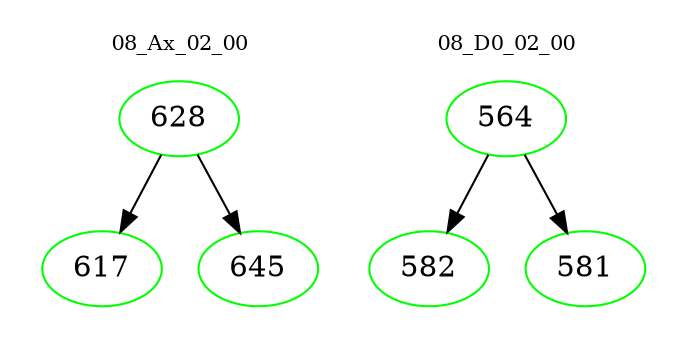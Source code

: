 digraph{
subgraph cluster_0 {
color = white
label = "08_Ax_02_00";
fontsize=10;
T0_628 [label="628", color="green"]
T0_628 -> T0_617 [color="black"]
T0_617 [label="617", color="green"]
T0_628 -> T0_645 [color="black"]
T0_645 [label="645", color="green"]
}
subgraph cluster_1 {
color = white
label = "08_D0_02_00";
fontsize=10;
T1_564 [label="564", color="green"]
T1_564 -> T1_582 [color="black"]
T1_582 [label="582", color="green"]
T1_564 -> T1_581 [color="black"]
T1_581 [label="581", color="green"]
}
}
